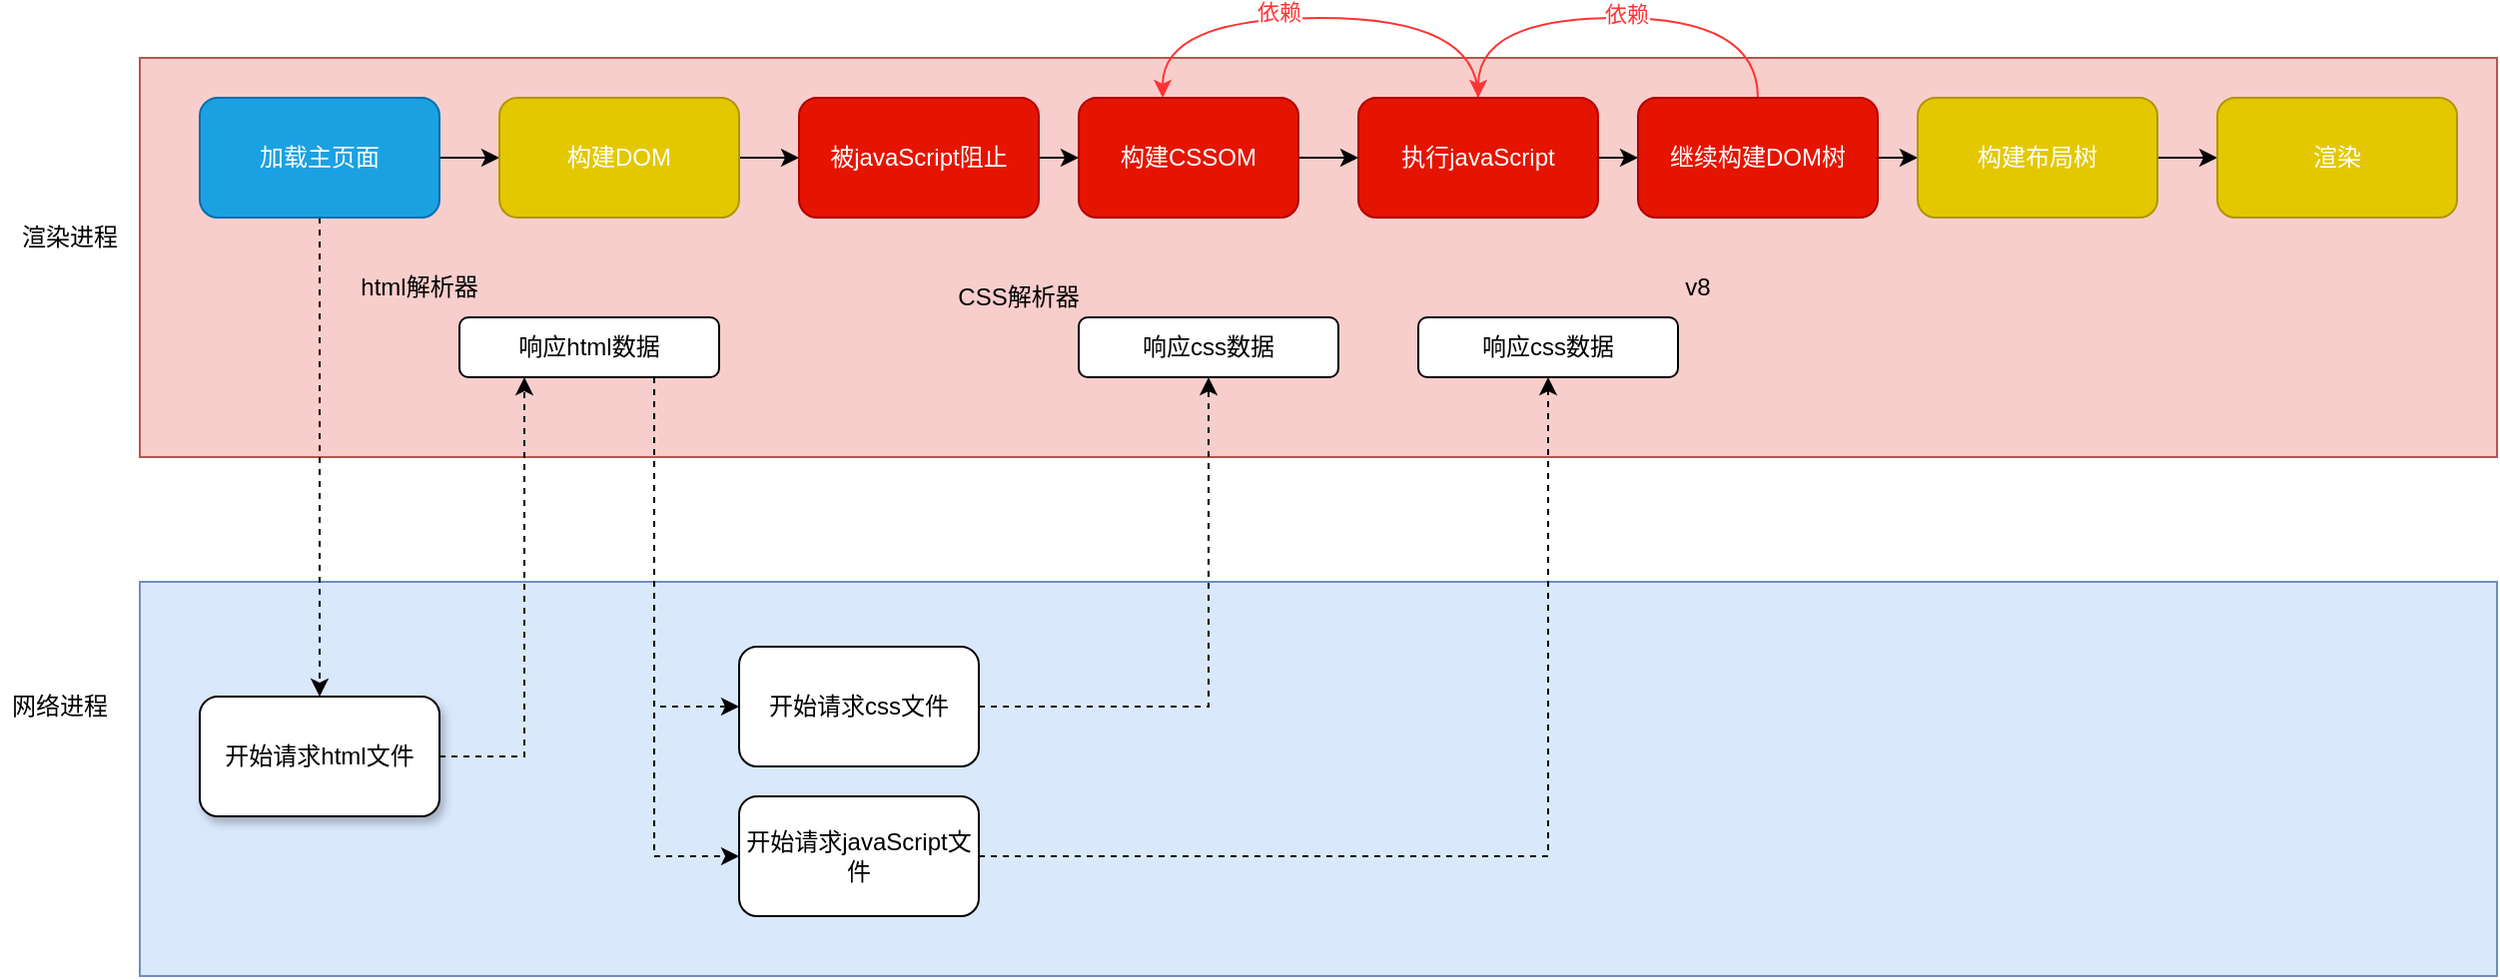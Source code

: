 <mxfile version="13.7.9" type="device"><diagram id="NfZjZBouCJ3emh2025qg" name="Page-1"><mxGraphModel dx="1426" dy="905" grid="1" gridSize="10" guides="1" tooltips="1" connect="1" arrows="1" fold="1" page="1" pageScale="1" pageWidth="850" pageHeight="1100" math="0" shadow="0"><root><mxCell id="0"/><mxCell id="1" parent="0"/><mxCell id="a-QlIBsnhSbv4IFFFUbX-13" value="" style="rounded=0;whiteSpace=wrap;html=1;shadow=0;fillColor=#dae8fc;strokeColor=#6c8ebf;" vertex="1" parent="1"><mxGeometry x="90" y="292.5" width="1180" height="197.5" as="geometry"/></mxCell><mxCell id="a-QlIBsnhSbv4IFFFUbX-1" value="" style="rounded=0;whiteSpace=wrap;html=1;fillColor=#f8cecc;strokeColor=#b85450;" vertex="1" parent="1"><mxGeometry x="90" y="30" width="1180" height="200" as="geometry"/></mxCell><mxCell id="a-QlIBsnhSbv4IFFFUbX-3" value="渲染进程" style="text;html=1;strokeColor=none;fillColor=none;align=center;verticalAlign=middle;whiteSpace=wrap;rounded=0;" vertex="1" parent="1"><mxGeometry x="30" y="100" width="50" height="40" as="geometry"/></mxCell><mxCell id="a-QlIBsnhSbv4IFFFUbX-8" style="edgeStyle=orthogonalEdgeStyle;rounded=0;orthogonalLoop=1;jettySize=auto;html=1;exitX=0.5;exitY=1;exitDx=0;exitDy=0;entryX=0.5;entryY=0;entryDx=0;entryDy=0;shadow=0;dashed=1;" edge="1" parent="1" source="a-QlIBsnhSbv4IFFFUbX-4" target="a-QlIBsnhSbv4IFFFUbX-7"><mxGeometry relative="1" as="geometry"><Array as="points"><mxPoint x="180" y="240"/><mxPoint x="180" y="240"/></Array></mxGeometry></mxCell><mxCell id="a-QlIBsnhSbv4IFFFUbX-18" style="edgeStyle=orthogonalEdgeStyle;rounded=0;orthogonalLoop=1;jettySize=auto;html=1;exitX=1;exitY=0.5;exitDx=0;exitDy=0;shadow=0;" edge="1" parent="1" source="a-QlIBsnhSbv4IFFFUbX-4" target="a-QlIBsnhSbv4IFFFUbX-17"><mxGeometry relative="1" as="geometry"/></mxCell><mxCell id="a-QlIBsnhSbv4IFFFUbX-4" value="加载主页面" style="rounded=1;whiteSpace=wrap;html=1;fillColor=#1ba1e2;strokeColor=#006EAF;fontColor=#ffffff;" vertex="1" parent="1"><mxGeometry x="120" y="50" width="120" height="60" as="geometry"/></mxCell><mxCell id="a-QlIBsnhSbv4IFFFUbX-6" value="网络进程" style="text;html=1;strokeColor=none;fillColor=none;align=center;verticalAlign=middle;whiteSpace=wrap;rounded=0;" vertex="1" parent="1"><mxGeometry x="20" y="340" width="60" height="30" as="geometry"/></mxCell><mxCell id="a-QlIBsnhSbv4IFFFUbX-16" style="edgeStyle=orthogonalEdgeStyle;rounded=0;orthogonalLoop=1;jettySize=auto;html=1;exitX=1;exitY=0.5;exitDx=0;exitDy=0;entryX=0.25;entryY=1;entryDx=0;entryDy=0;shadow=0;dashed=1;" edge="1" parent="1" source="a-QlIBsnhSbv4IFFFUbX-7" target="a-QlIBsnhSbv4IFFFUbX-15"><mxGeometry relative="1" as="geometry"/></mxCell><mxCell id="a-QlIBsnhSbv4IFFFUbX-7" value="开始请求html文件" style="rounded=1;whiteSpace=wrap;html=1;shadow=1;" vertex="1" parent="1"><mxGeometry x="120" y="350" width="120" height="60" as="geometry"/></mxCell><mxCell id="a-QlIBsnhSbv4IFFFUbX-24" style="edgeStyle=orthogonalEdgeStyle;rounded=0;orthogonalLoop=1;jettySize=auto;html=1;exitX=0.75;exitY=1;exitDx=0;exitDy=0;shadow=0;dashed=1;" edge="1" parent="1" source="a-QlIBsnhSbv4IFFFUbX-15" target="a-QlIBsnhSbv4IFFFUbX-23"><mxGeometry relative="1" as="geometry"><Array as="points"><mxPoint x="348" y="355"/></Array></mxGeometry></mxCell><mxCell id="a-QlIBsnhSbv4IFFFUbX-26" style="edgeStyle=orthogonalEdgeStyle;rounded=0;orthogonalLoop=1;jettySize=auto;html=1;exitX=0.75;exitY=1;exitDx=0;exitDy=0;shadow=0;entryX=0;entryY=0.5;entryDx=0;entryDy=0;dashed=1;" edge="1" parent="1" source="a-QlIBsnhSbv4IFFFUbX-15" target="a-QlIBsnhSbv4IFFFUbX-25"><mxGeometry relative="1" as="geometry"/></mxCell><mxCell id="a-QlIBsnhSbv4IFFFUbX-15" value="响应html数据" style="rounded=1;whiteSpace=wrap;html=1;shadow=0;" vertex="1" parent="1"><mxGeometry x="250" y="160" width="130" height="30" as="geometry"/></mxCell><mxCell id="a-QlIBsnhSbv4IFFFUbX-29" style="edgeStyle=orthogonalEdgeStyle;rounded=0;orthogonalLoop=1;jettySize=auto;html=1;exitX=1;exitY=0.5;exitDx=0;exitDy=0;shadow=0;" edge="1" parent="1" source="a-QlIBsnhSbv4IFFFUbX-17" target="a-QlIBsnhSbv4IFFFUbX-28"><mxGeometry relative="1" as="geometry"/></mxCell><mxCell id="a-QlIBsnhSbv4IFFFUbX-17" value="构建DOM" style="rounded=1;whiteSpace=wrap;html=1;shadow=0;fillColor=#e3c800;strokeColor=#B09500;fontColor=#ffffff;" vertex="1" parent="1"><mxGeometry x="270" y="50" width="120" height="60" as="geometry"/></mxCell><mxCell id="a-QlIBsnhSbv4IFFFUbX-19" value="html解析器" style="text;html=1;strokeColor=none;fillColor=none;align=center;verticalAlign=middle;whiteSpace=wrap;rounded=0;shadow=0;" vertex="1" parent="1"><mxGeometry x="190" y="140" width="80" height="10" as="geometry"/></mxCell><mxCell id="a-QlIBsnhSbv4IFFFUbX-53" style="rounded=0;orthogonalLoop=1;jettySize=auto;html=1;exitX=1;exitY=0.5;exitDx=0;exitDy=0;shadow=0;fontColor=#000000;edgeStyle=orthogonalEdgeStyle;entryX=0.5;entryY=1;entryDx=0;entryDy=0;dashed=1;" edge="1" parent="1" source="a-QlIBsnhSbv4IFFFUbX-23" target="a-QlIBsnhSbv4IFFFUbX-49"><mxGeometry relative="1" as="geometry"/></mxCell><mxCell id="a-QlIBsnhSbv4IFFFUbX-23" value="开始请求css文件" style="rounded=1;whiteSpace=wrap;html=1;shadow=0;" vertex="1" parent="1"><mxGeometry x="390" y="325" width="120" height="60" as="geometry"/></mxCell><mxCell id="a-QlIBsnhSbv4IFFFUbX-54" style="edgeStyle=orthogonalEdgeStyle;rounded=0;orthogonalLoop=1;jettySize=auto;html=1;exitX=1;exitY=0.5;exitDx=0;exitDy=0;shadow=0;dashed=1;strokeColor=#000000;fontColor=#000000;" edge="1" parent="1" source="a-QlIBsnhSbv4IFFFUbX-25" target="a-QlIBsnhSbv4IFFFUbX-50"><mxGeometry relative="1" as="geometry"/></mxCell><mxCell id="a-QlIBsnhSbv4IFFFUbX-25" value="开始请求javaScript文件" style="rounded=1;whiteSpace=wrap;html=1;shadow=0;" vertex="1" parent="1"><mxGeometry x="390" y="400" width="120" height="60" as="geometry"/></mxCell><mxCell id="a-QlIBsnhSbv4IFFFUbX-31" style="edgeStyle=orthogonalEdgeStyle;rounded=0;orthogonalLoop=1;jettySize=auto;html=1;exitX=1;exitY=0.5;exitDx=0;exitDy=0;entryX=0;entryY=0.5;entryDx=0;entryDy=0;shadow=0;" edge="1" parent="1" source="a-QlIBsnhSbv4IFFFUbX-28" target="a-QlIBsnhSbv4IFFFUbX-30"><mxGeometry relative="1" as="geometry"/></mxCell><mxCell id="a-QlIBsnhSbv4IFFFUbX-28" value="被javaScript阻止" style="rounded=1;whiteSpace=wrap;html=1;shadow=0;fillColor=#e51400;strokeColor=#B20000;fontColor=#ffffff;" vertex="1" parent="1"><mxGeometry x="420" y="50" width="120" height="60" as="geometry"/></mxCell><mxCell id="a-QlIBsnhSbv4IFFFUbX-33" style="edgeStyle=orthogonalEdgeStyle;rounded=0;orthogonalLoop=1;jettySize=auto;html=1;exitX=1;exitY=0.5;exitDx=0;exitDy=0;entryX=0;entryY=0.5;entryDx=0;entryDy=0;shadow=0;" edge="1" parent="1" source="a-QlIBsnhSbv4IFFFUbX-30" target="a-QlIBsnhSbv4IFFFUbX-32"><mxGeometry relative="1" as="geometry"/></mxCell><mxCell id="a-QlIBsnhSbv4IFFFUbX-30" value="构建CSSOM" style="rounded=1;whiteSpace=wrap;html=1;shadow=0;fillColor=#e51400;strokeColor=#B20000;fontColor=#ffffff;" vertex="1" parent="1"><mxGeometry x="560" y="50" width="110" height="60" as="geometry"/></mxCell><mxCell id="a-QlIBsnhSbv4IFFFUbX-35" style="edgeStyle=orthogonalEdgeStyle;rounded=0;orthogonalLoop=1;jettySize=auto;html=1;exitX=1;exitY=0.5;exitDx=0;exitDy=0;entryX=0;entryY=0.5;entryDx=0;entryDy=0;shadow=0;" edge="1" parent="1" source="a-QlIBsnhSbv4IFFFUbX-32" target="a-QlIBsnhSbv4IFFFUbX-34"><mxGeometry relative="1" as="geometry"/></mxCell><mxCell id="a-QlIBsnhSbv4IFFFUbX-43" style="edgeStyle=orthogonalEdgeStyle;rounded=0;orthogonalLoop=1;jettySize=auto;html=1;exitX=0.5;exitY=0;exitDx=0;exitDy=0;entryX=0.382;entryY=0;entryDx=0;entryDy=0;entryPerimeter=0;shadow=0;curved=1;strokeColor=#FF3333;" edge="1" parent="1" source="a-QlIBsnhSbv4IFFFUbX-32" target="a-QlIBsnhSbv4IFFFUbX-30"><mxGeometry relative="1" as="geometry"><Array as="points"><mxPoint x="760" y="10"/><mxPoint x="602" y="10"/></Array></mxGeometry></mxCell><mxCell id="a-QlIBsnhSbv4IFFFUbX-44" value="依赖" style="edgeLabel;html=1;align=center;verticalAlign=middle;resizable=0;points=[];fontColor=#FF3333;" vertex="1" connectable="0" parent="a-QlIBsnhSbv4IFFFUbX-43"><mxGeometry x="0.182" y="-3" relative="1" as="geometry"><mxPoint as="offset"/></mxGeometry></mxCell><mxCell id="a-QlIBsnhSbv4IFFFUbX-32" value="执行javaScript" style="rounded=1;whiteSpace=wrap;html=1;shadow=0;fillColor=#e51400;strokeColor=#B20000;fontColor=#ffffff;" vertex="1" parent="1"><mxGeometry x="700" y="50" width="120" height="60" as="geometry"/></mxCell><mxCell id="a-QlIBsnhSbv4IFFFUbX-39" style="edgeStyle=orthogonalEdgeStyle;rounded=0;orthogonalLoop=1;jettySize=auto;html=1;exitX=1;exitY=0.5;exitDx=0;exitDy=0;entryX=0;entryY=0.5;entryDx=0;entryDy=0;shadow=0;" edge="1" parent="1" source="a-QlIBsnhSbv4IFFFUbX-34" target="a-QlIBsnhSbv4IFFFUbX-38"><mxGeometry relative="1" as="geometry"/></mxCell><mxCell id="a-QlIBsnhSbv4IFFFUbX-45" style="edgeStyle=orthogonalEdgeStyle;curved=1;rounded=0;orthogonalLoop=1;jettySize=auto;html=1;exitX=0.5;exitY=0;exitDx=0;exitDy=0;entryX=0.5;entryY=0;entryDx=0;entryDy=0;shadow=0;strokeColor=#FF3333;fontColor=#FF3333;" edge="1" parent="1" source="a-QlIBsnhSbv4IFFFUbX-34" target="a-QlIBsnhSbv4IFFFUbX-32"><mxGeometry relative="1" as="geometry"><Array as="points"><mxPoint x="900" y="10"/><mxPoint x="760" y="10"/></Array></mxGeometry></mxCell><mxCell id="a-QlIBsnhSbv4IFFFUbX-46" value="依赖" style="edgeLabel;html=1;align=center;verticalAlign=middle;resizable=0;points=[];fontColor=#FF3333;" vertex="1" connectable="0" parent="a-QlIBsnhSbv4IFFFUbX-45"><mxGeometry x="-0.036" y="-2" relative="1" as="geometry"><mxPoint as="offset"/></mxGeometry></mxCell><mxCell id="a-QlIBsnhSbv4IFFFUbX-34" value="继续构建DOM树" style="rounded=1;whiteSpace=wrap;html=1;shadow=0;fillColor=#e51400;strokeColor=#B20000;fontColor=#ffffff;" vertex="1" parent="1"><mxGeometry x="840" y="50" width="120" height="60" as="geometry"/></mxCell><mxCell id="a-QlIBsnhSbv4IFFFUbX-42" style="edgeStyle=orthogonalEdgeStyle;rounded=0;orthogonalLoop=1;jettySize=auto;html=1;exitX=1;exitY=0.5;exitDx=0;exitDy=0;entryX=0;entryY=0.5;entryDx=0;entryDy=0;shadow=0;" edge="1" parent="1" source="a-QlIBsnhSbv4IFFFUbX-38" target="a-QlIBsnhSbv4IFFFUbX-41"><mxGeometry relative="1" as="geometry"/></mxCell><mxCell id="a-QlIBsnhSbv4IFFFUbX-38" value="构建布局树" style="rounded=1;whiteSpace=wrap;html=1;shadow=0;fillColor=#e3c800;strokeColor=#B09500;fontColor=#ffffff;" vertex="1" parent="1"><mxGeometry x="980" y="50" width="120" height="60" as="geometry"/></mxCell><mxCell id="a-QlIBsnhSbv4IFFFUbX-41" value="渲染" style="rounded=1;whiteSpace=wrap;html=1;shadow=0;fillColor=#e3c800;strokeColor=#B09500;fontColor=#ffffff;" vertex="1" parent="1"><mxGeometry x="1130" y="50" width="120" height="60" as="geometry"/></mxCell><mxCell id="a-QlIBsnhSbv4IFFFUbX-47" value="&lt;font color=&quot;#000000&quot;&gt;CSS解析器&lt;/font&gt;" style="text;html=1;strokeColor=none;fillColor=none;align=center;verticalAlign=middle;whiteSpace=wrap;rounded=0;shadow=0;fontColor=#FF3333;" vertex="1" parent="1"><mxGeometry x="470" y="140" width="120" height="20" as="geometry"/></mxCell><mxCell id="a-QlIBsnhSbv4IFFFUbX-49" value="响应css数据" style="rounded=1;whiteSpace=wrap;html=1;shadow=0;" vertex="1" parent="1"><mxGeometry x="560" y="160" width="130" height="30" as="geometry"/></mxCell><mxCell id="a-QlIBsnhSbv4IFFFUbX-50" value="响应css数据" style="rounded=1;whiteSpace=wrap;html=1;shadow=0;" vertex="1" parent="1"><mxGeometry x="730" y="160" width="130" height="30" as="geometry"/></mxCell><mxCell id="a-QlIBsnhSbv4IFFFUbX-51" value="v8" style="text;html=1;strokeColor=none;fillColor=none;align=center;verticalAlign=middle;whiteSpace=wrap;rounded=0;shadow=0;" vertex="1" parent="1"><mxGeometry x="850" y="135" width="40" height="20" as="geometry"/></mxCell></root></mxGraphModel></diagram></mxfile>
